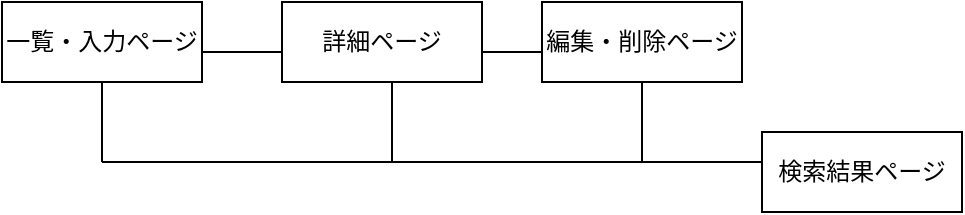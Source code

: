 <mxfile>
    <diagram id="5bBGgS4mErKNMFZgjsee" name="ページ1">
        <mxGraphModel dx="372" dy="520" grid="0" gridSize="10" guides="1" tooltips="1" connect="1" arrows="1" fold="1" page="1" pageScale="1" pageWidth="827" pageHeight="1169" background="#ffffff" math="0" shadow="0">
            <root>
                <mxCell id="0"/>
                <mxCell id="1" parent="0"/>
                <mxCell id="2" value="一覧・入力ページ&lt;br&gt;" style="whiteSpace=wrap;html=1;align=center;" parent="1" vertex="1">
                    <mxGeometry x="40" y="55" width="100" height="40" as="geometry"/>
                </mxCell>
                <mxCell id="3" value="詳細ページ" style="whiteSpace=wrap;html=1;align=center;" parent="1" vertex="1">
                    <mxGeometry x="180" y="55" width="100" height="40" as="geometry"/>
                </mxCell>
                <mxCell id="4" value="編集・削除ページ" style="whiteSpace=wrap;html=1;align=center;" parent="1" vertex="1">
                    <mxGeometry x="310" y="55" width="100" height="40" as="geometry"/>
                </mxCell>
                <mxCell id="5" value="検索結果ページ" style="whiteSpace=wrap;html=1;align=center;" parent="1" vertex="1">
                    <mxGeometry x="420" y="120" width="100" height="40" as="geometry"/>
                </mxCell>
                <mxCell id="6" value="" style="line;strokeWidth=1;rotatable=0;dashed=0;labelPosition=right;align=left;verticalAlign=middle;spacingTop=0;spacingLeft=6;points=[];portConstraint=eastwest;" parent="1" vertex="1">
                    <mxGeometry x="140" y="75" width="40" height="10" as="geometry"/>
                </mxCell>
                <mxCell id="7" value="" style="line;strokeWidth=1;rotatable=0;dashed=0;labelPosition=right;align=left;verticalAlign=middle;spacingTop=0;spacingLeft=6;points=[];portConstraint=eastwest;" parent="1" vertex="1">
                    <mxGeometry x="280" y="75" width="30" height="10" as="geometry"/>
                </mxCell>
                <mxCell id="9" value="" style="line;strokeWidth=1;rotatable=0;dashed=0;labelPosition=right;align=left;verticalAlign=middle;spacingTop=0;spacingLeft=6;points=[];portConstraint=eastwest;direction=south;" parent="1" vertex="1">
                    <mxGeometry x="85" y="95" width="10" height="40" as="geometry"/>
                </mxCell>
                <mxCell id="13" value="" style="line;strokeWidth=1;rotatable=0;dashed=0;labelPosition=right;align=left;verticalAlign=middle;spacingTop=0;spacingLeft=6;points=[];portConstraint=eastwest;" parent="1" vertex="1">
                    <mxGeometry x="90" y="130" width="330" height="10" as="geometry"/>
                </mxCell>
                <mxCell id="14" value="" style="line;strokeWidth=1;rotatable=0;dashed=0;labelPosition=right;align=left;verticalAlign=middle;spacingTop=0;spacingLeft=6;points=[];portConstraint=eastwest;direction=south;" parent="1" vertex="1">
                    <mxGeometry x="355" y="95" width="10" height="40" as="geometry"/>
                </mxCell>
                <mxCell id="16" value="" style="line;strokeWidth=1;rotatable=0;dashed=0;labelPosition=right;align=left;verticalAlign=middle;spacingTop=0;spacingLeft=6;points=[];portConstraint=eastwest;direction=south;" parent="1" vertex="1">
                    <mxGeometry x="230" y="95" width="10" height="40" as="geometry"/>
                </mxCell>
            </root>
        </mxGraphModel>
    </diagram>
</mxfile>